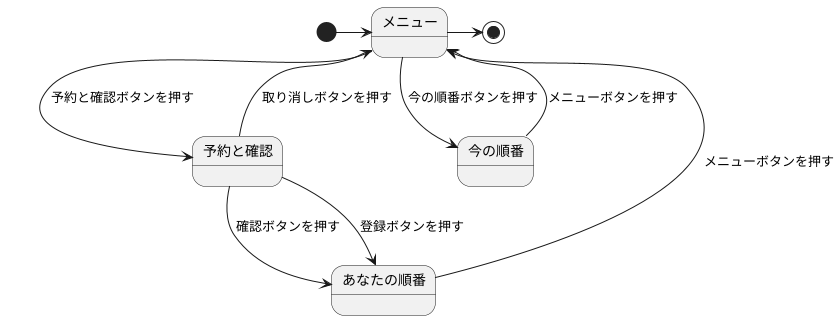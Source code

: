 @startuml ステートマシン
' left to right direction
[*] -right-> メニュー
メニュー --> 予約と確認 :予約と確認ボタンを押す
予約と確認 --> あなたの順番 :確認ボタンを押す
予約と確認 --> あなたの順番 :登録ボタンを押す
予約と確認 --> メニュー :取り消しボタンを押す
あなたの順番 --> メニュー :メニューボタンを押す
メニュー -down-> 今の順番 :今の順番ボタンを押す
今の順番 -down-> メニュー :メニューボタンを押す
メニュー -right-> [*] 
@enduml